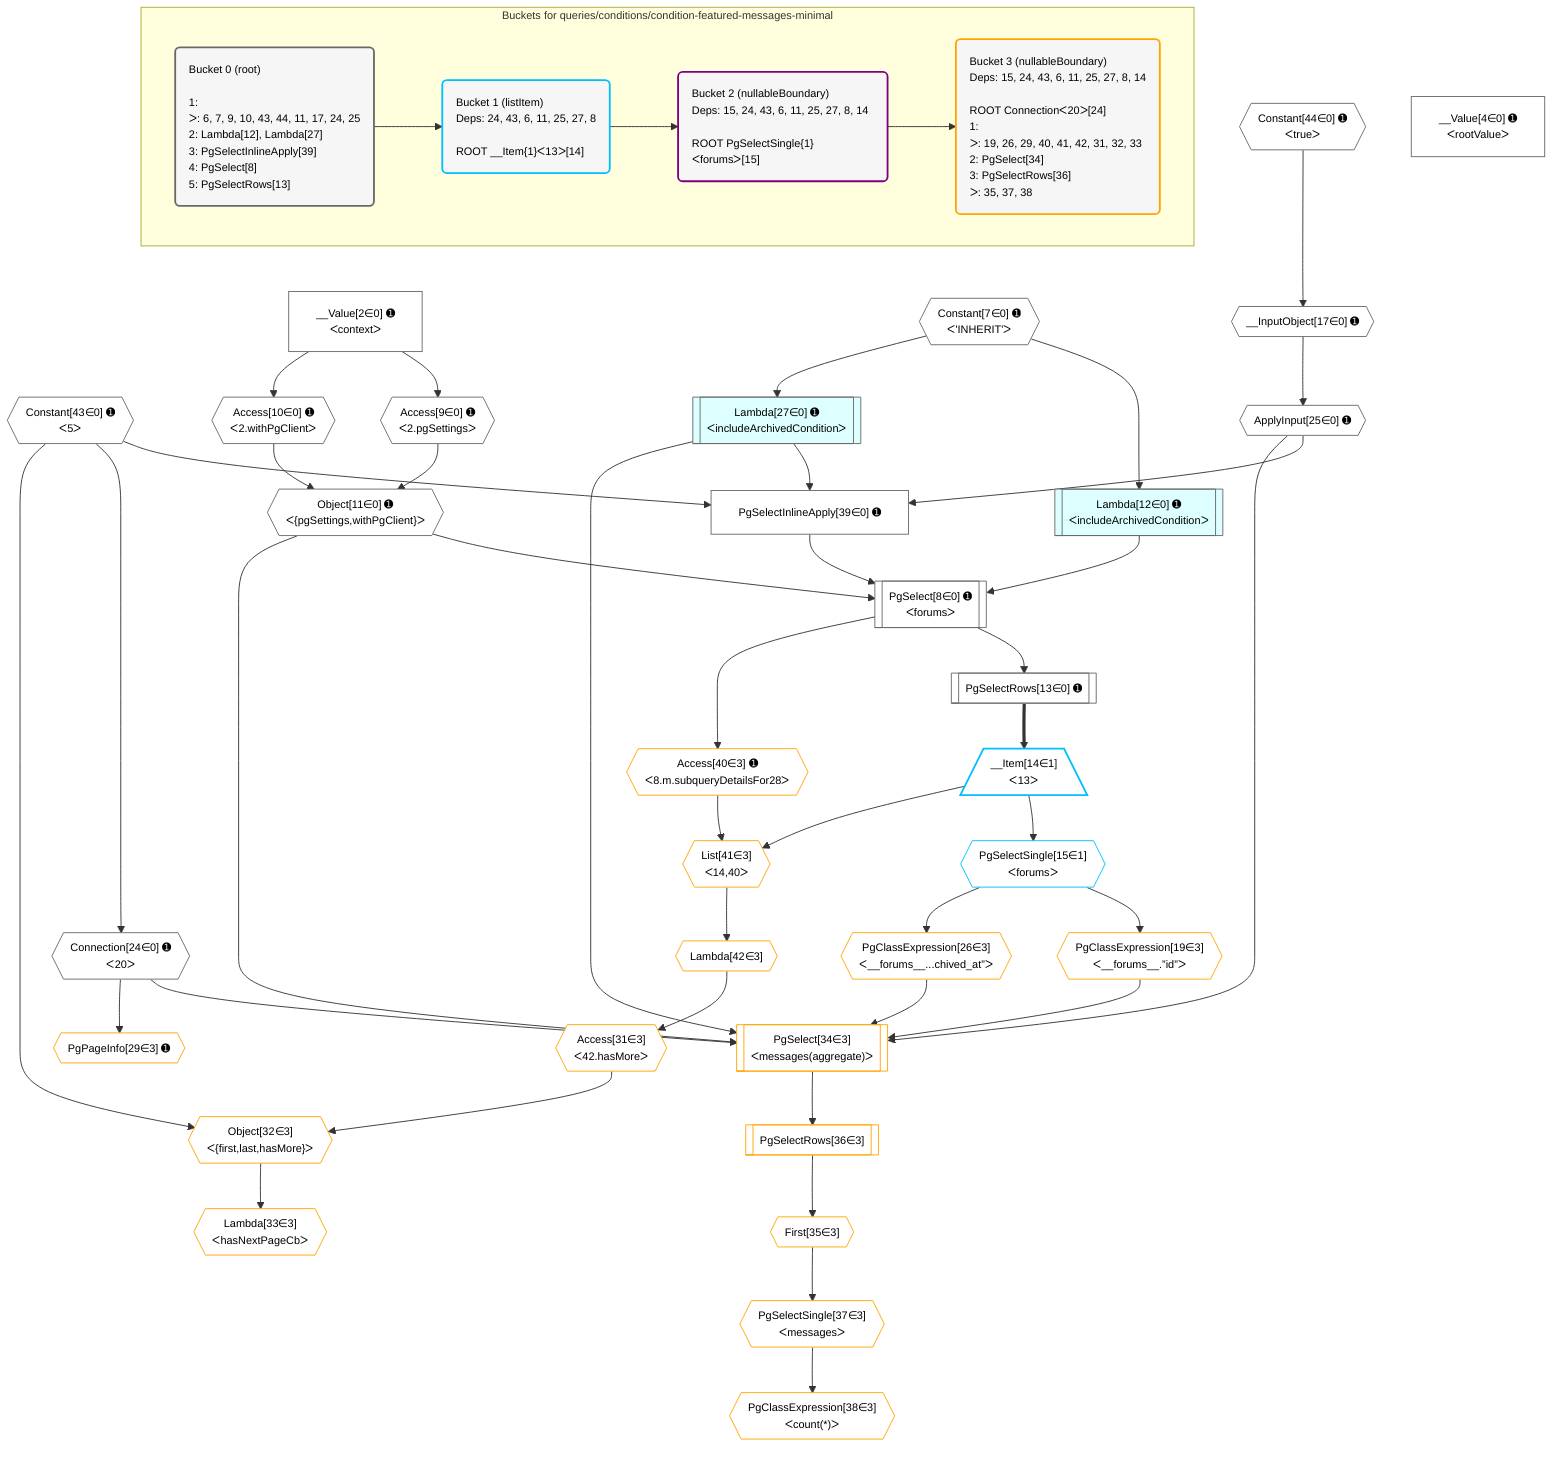 %%{init: {'themeVariables': { 'fontSize': '12px'}}}%%
graph TD
    classDef path fill:#eee,stroke:#000,color:#000
    classDef plan fill:#fff,stroke-width:1px,color:#000
    classDef itemplan fill:#fff,stroke-width:2px,color:#000
    classDef unbatchedplan fill:#dff,stroke-width:1px,color:#000
    classDef sideeffectplan fill:#fcc,stroke-width:2px,color:#000
    classDef bucket fill:#f6f6f6,color:#000,stroke-width:2px,text-align:left


    %% plan dependencies
    PgSelect8[["PgSelect[8∈0] ➊<br />ᐸforumsᐳ"]]:::plan
    Object11{{"Object[11∈0] ➊<br />ᐸ{pgSettings,withPgClient}ᐳ"}}:::plan
    Lambda12[["Lambda[12∈0] ➊<br />ᐸincludeArchivedConditionᐳ"]]:::unbatchedplan
    PgSelectInlineApply39["PgSelectInlineApply[39∈0] ➊"]:::plan
    Object11 & Lambda12 & PgSelectInlineApply39 --> PgSelect8
    Constant43{{"Constant[43∈0] ➊<br />ᐸ5ᐳ"}}:::plan
    ApplyInput25{{"ApplyInput[25∈0] ➊"}}:::plan
    Lambda27[["Lambda[27∈0] ➊<br />ᐸincludeArchivedConditionᐳ"]]:::unbatchedplan
    Constant43 & ApplyInput25 & Lambda27 --> PgSelectInlineApply39
    Access9{{"Access[9∈0] ➊<br />ᐸ2.pgSettingsᐳ"}}:::plan
    Access10{{"Access[10∈0] ➊<br />ᐸ2.withPgClientᐳ"}}:::plan
    Access9 & Access10 --> Object11
    Connection24{{"Connection[24∈0] ➊<br />ᐸ20ᐳ"}}:::plan
    Constant43 --> Connection24
    __Value2["__Value[2∈0] ➊<br />ᐸcontextᐳ"]:::plan
    __Value2 --> Access9
    __Value2 --> Access10
    Constant7{{"Constant[7∈0] ➊<br />ᐸ'INHERIT'ᐳ"}}:::plan
    Constant7 --> Lambda12
    PgSelectRows13[["PgSelectRows[13∈0] ➊"]]:::plan
    PgSelect8 --> PgSelectRows13
    __InputObject17{{"__InputObject[17∈0] ➊"}}:::plan
    Constant44{{"Constant[44∈0] ➊<br />ᐸtrueᐳ"}}:::plan
    Constant44 --> __InputObject17
    __InputObject17 --> ApplyInput25
    Constant7 --> Lambda27
    __Value4["__Value[4∈0] ➊<br />ᐸrootValueᐳ"]:::plan
    __Item14[/"__Item[14∈1]<br />ᐸ13ᐳ"\]:::itemplan
    PgSelectRows13 ==> __Item14
    PgSelectSingle15{{"PgSelectSingle[15∈1]<br />ᐸforumsᐳ"}}:::plan
    __Item14 --> PgSelectSingle15
    PgSelect34[["PgSelect[34∈3]<br />ᐸmessages(aggregate)ᐳ"]]:::plan
    PgClassExpression19{{"PgClassExpression[19∈3]<br />ᐸ__forums__.”id”ᐳ"}}:::plan
    PgClassExpression26{{"PgClassExpression[26∈3]<br />ᐸ__forums__...chived_at”ᐳ"}}:::plan
    Object11 & PgClassExpression19 & ApplyInput25 & PgClassExpression26 & Lambda27 & Connection24 --> PgSelect34
    Object32{{"Object[32∈3]<br />ᐸ{first,last,hasMore}ᐳ"}}:::plan
    Access31{{"Access[31∈3]<br />ᐸ42.hasMoreᐳ"}}:::plan
    Constant43 & Access31 --> Object32
    List41{{"List[41∈3]<br />ᐸ14,40ᐳ"}}:::plan
    Access40{{"Access[40∈3] ➊<br />ᐸ8.m.subqueryDetailsFor28ᐳ"}}:::plan
    __Item14 & Access40 --> List41
    PgSelectSingle15 --> PgClassExpression19
    PgSelectSingle15 --> PgClassExpression26
    PgPageInfo29{{"PgPageInfo[29∈3] ➊"}}:::plan
    Connection24 --> PgPageInfo29
    Lambda42{{"Lambda[42∈3]"}}:::plan
    Lambda42 --> Access31
    Lambda33{{"Lambda[33∈3]<br />ᐸhasNextPageCbᐳ"}}:::plan
    Object32 --> Lambda33
    First35{{"First[35∈3]"}}:::plan
    PgSelectRows36[["PgSelectRows[36∈3]"]]:::plan
    PgSelectRows36 --> First35
    PgSelect34 --> PgSelectRows36
    PgSelectSingle37{{"PgSelectSingle[37∈3]<br />ᐸmessagesᐳ"}}:::plan
    First35 --> PgSelectSingle37
    PgClassExpression38{{"PgClassExpression[38∈3]<br />ᐸcount(*)ᐳ"}}:::plan
    PgSelectSingle37 --> PgClassExpression38
    PgSelect8 --> Access40
    List41 --> Lambda42

    %% define steps

    subgraph "Buckets for queries/conditions/condition-featured-messages-minimal"
    Bucket0("Bucket 0 (root)<br /><br />1: <br />ᐳ: 6, 7, 9, 10, 43, 44, 11, 17, 24, 25<br />2: Lambda[12], Lambda[27]<br />3: PgSelectInlineApply[39]<br />4: PgSelect[8]<br />5: PgSelectRows[13]"):::bucket
    classDef bucket0 stroke:#696969
    class Bucket0,__Value2,__Value4,Constant7,PgSelect8,Access9,Access10,Object11,Lambda12,PgSelectRows13,__InputObject17,Connection24,ApplyInput25,Lambda27,PgSelectInlineApply39,Constant43,Constant44 bucket0
    Bucket1("Bucket 1 (listItem)<br />Deps: 24, 43, 6, 11, 25, 27, 8<br /><br />ROOT __Item{1}ᐸ13ᐳ[14]"):::bucket
    classDef bucket1 stroke:#00bfff
    class Bucket1,__Item14,PgSelectSingle15 bucket1
    Bucket2("Bucket 2 (nullableBoundary)<br />Deps: 15, 24, 43, 6, 11, 25, 27, 8, 14<br /><br />ROOT PgSelectSingle{1}ᐸforumsᐳ[15]"):::bucket
    classDef bucket2 stroke:#7f007f
    class Bucket2 bucket2
    Bucket3("Bucket 3 (nullableBoundary)<br />Deps: 15, 24, 43, 6, 11, 25, 27, 8, 14<br /><br />ROOT Connectionᐸ20ᐳ[24]<br />1: <br />ᐳ: 19, 26, 29, 40, 41, 42, 31, 32, 33<br />2: PgSelect[34]<br />3: PgSelectRows[36]<br />ᐳ: 35, 37, 38"):::bucket
    classDef bucket3 stroke:#ffa500
    class Bucket3,PgClassExpression19,PgClassExpression26,PgPageInfo29,Access31,Object32,Lambda33,PgSelect34,First35,PgSelectRows36,PgSelectSingle37,PgClassExpression38,Access40,List41,Lambda42 bucket3
    Bucket0 --> Bucket1
    Bucket1 --> Bucket2
    Bucket2 --> Bucket3
    end